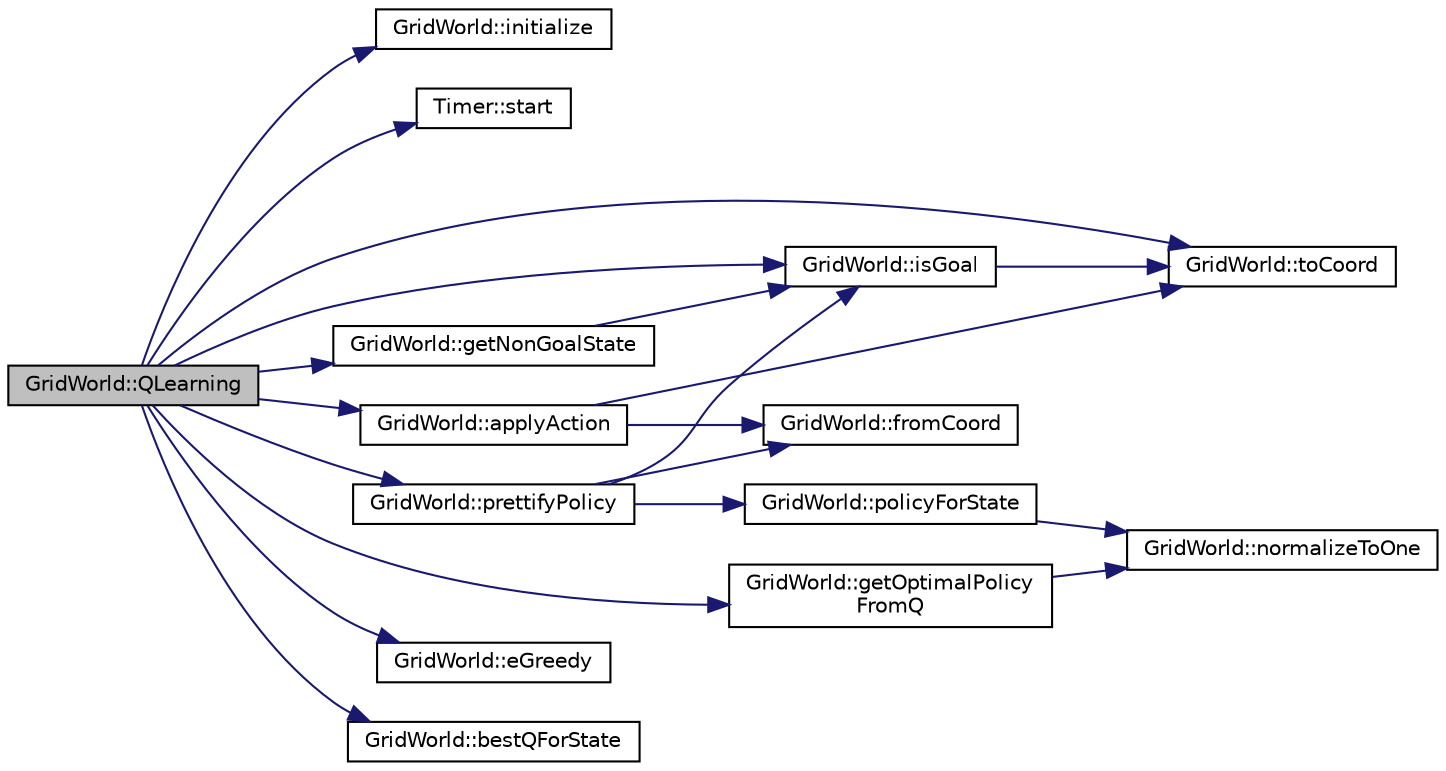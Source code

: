 digraph "GridWorld::QLearning"
{
  bgcolor="transparent";
  edge [fontname="Helvetica",fontsize="10",labelfontname="Helvetica",labelfontsize="10"];
  node [fontname="Helvetica",fontsize="10",shape=record];
  rankdir="LR";
  Node192 [label="GridWorld::QLearning",height=0.2,width=0.4,color="black", fillcolor="grey75", style="filled", fontcolor="black"];
  Node192 -> Node193 [color="midnightblue",fontsize="10",style="solid",fontname="Helvetica"];
  Node193 [label="GridWorld::initialize",height=0.2,width=0.4,color="black",URL="$classGridWorld.html#af510ea48d57d45874a0dfeb2b7ffd518"];
  Node192 -> Node194 [color="midnightblue",fontsize="10",style="solid",fontname="Helvetica"];
  Node194 [label="Timer::start",height=0.2,width=0.4,color="black",URL="$classTimer.html#a3a8b5272198d029779dc9302a54305a8",tooltip="Start the timer. "];
  Node192 -> Node195 [color="midnightblue",fontsize="10",style="solid",fontname="Helvetica"];
  Node195 [label="GridWorld::getNonGoalState",height=0.2,width=0.4,color="black",URL="$classGridWorld.html#a32bc48e56c9a7163d2fbf917df9d35c0",tooltip="Selects a random non-goal state. "];
  Node195 -> Node196 [color="midnightblue",fontsize="10",style="solid",fontname="Helvetica"];
  Node196 [label="GridWorld::isGoal",height=0.2,width=0.4,color="black",URL="$classGridWorld.html#a202b7bda8938f3c641c2812dcc9b5ac1",tooltip="Informs whether a state is a goal state in the grid world. "];
  Node196 -> Node197 [color="midnightblue",fontsize="10",style="solid",fontname="Helvetica"];
  Node197 [label="GridWorld::toCoord",height=0.2,width=0.4,color="black",URL="$classGridWorld.html#a03d2aaf35961c3e190e4b7ab12f76e4d",tooltip="Transforms a raster coordinate from the grid world into its corresponding row x column representation..."];
  Node192 -> Node196 [color="midnightblue",fontsize="10",style="solid",fontname="Helvetica"];
  Node192 -> Node197 [color="midnightblue",fontsize="10",style="solid",fontname="Helvetica"];
  Node192 -> Node198 [color="midnightblue",fontsize="10",style="solid",fontname="Helvetica"];
  Node198 [label="GridWorld::eGreedy",height=0.2,width=0.4,color="black",URL="$classGridWorld.html#a87fc3feb5c480cfce865c7005d1eaf50",tooltip="Selects an action for a state s following an e-greedy policy. "];
  Node192 -> Node199 [color="midnightblue",fontsize="10",style="solid",fontname="Helvetica"];
  Node199 [label="GridWorld::applyAction",height=0.2,width=0.4,color="black",URL="$classGridWorld.html#aee5066a1ae4ad067c4ac846c6ed15dea",tooltip="Returns the next state that results from applying an action to a state. "];
  Node199 -> Node197 [color="midnightblue",fontsize="10",style="solid",fontname="Helvetica"];
  Node199 -> Node200 [color="midnightblue",fontsize="10",style="solid",fontname="Helvetica"];
  Node200 [label="GridWorld::fromCoord",height=0.2,width=0.4,color="black",URL="$classGridWorld.html#a5241a21b520fc8c9d4c0110de285aec1",tooltip="Transforms row x column coordinates from the grid world into a raster representation. "];
  Node192 -> Node201 [color="midnightblue",fontsize="10",style="solid",fontname="Helvetica"];
  Node201 [label="GridWorld::bestQForState",height=0.2,width=0.4,color="black",URL="$classGridWorld.html#abd4f590c478999d61664d1d1e71d9894",tooltip="Gets the best action value for state s. "];
  Node192 -> Node202 [color="midnightblue",fontsize="10",style="solid",fontname="Helvetica"];
  Node202 [label="GridWorld::getOptimalPolicy\lFromQ",height=0.2,width=0.4,color="black",URL="$classGridWorld.html#a4b12faf8f8641b38927715622a2852c2",tooltip="Updates the policy matrix according to the action values from the Q matrix. "];
  Node202 -> Node203 [color="midnightblue",fontsize="10",style="solid",fontname="Helvetica"];
  Node203 [label="GridWorld::normalizeToOne",height=0.2,width=0.4,color="black",URL="$classGridWorld.html#adf34e6f50b2369c06afdfc8c1ff70caf",tooltip="Normalizes a matriz so its sum equals 1. "];
  Node192 -> Node204 [color="midnightblue",fontsize="10",style="solid",fontname="Helvetica"];
  Node204 [label="GridWorld::prettifyPolicy",height=0.2,width=0.4,color="black",URL="$classGridWorld.html#a9dfe466eee829e7d1b8315b789078be9"];
  Node204 -> Node200 [color="midnightblue",fontsize="10",style="solid",fontname="Helvetica"];
  Node204 -> Node196 [color="midnightblue",fontsize="10",style="solid",fontname="Helvetica"];
  Node204 -> Node205 [color="midnightblue",fontsize="10",style="solid",fontname="Helvetica"];
  Node205 [label="GridWorld::policyForState",height=0.2,width=0.4,color="black",URL="$classGridWorld.html#a483bf6d05d61a8e14f0fab04273d8593",tooltip="Gets the policy for state s "];
  Node205 -> Node203 [color="midnightblue",fontsize="10",style="solid",fontname="Helvetica"];
}
